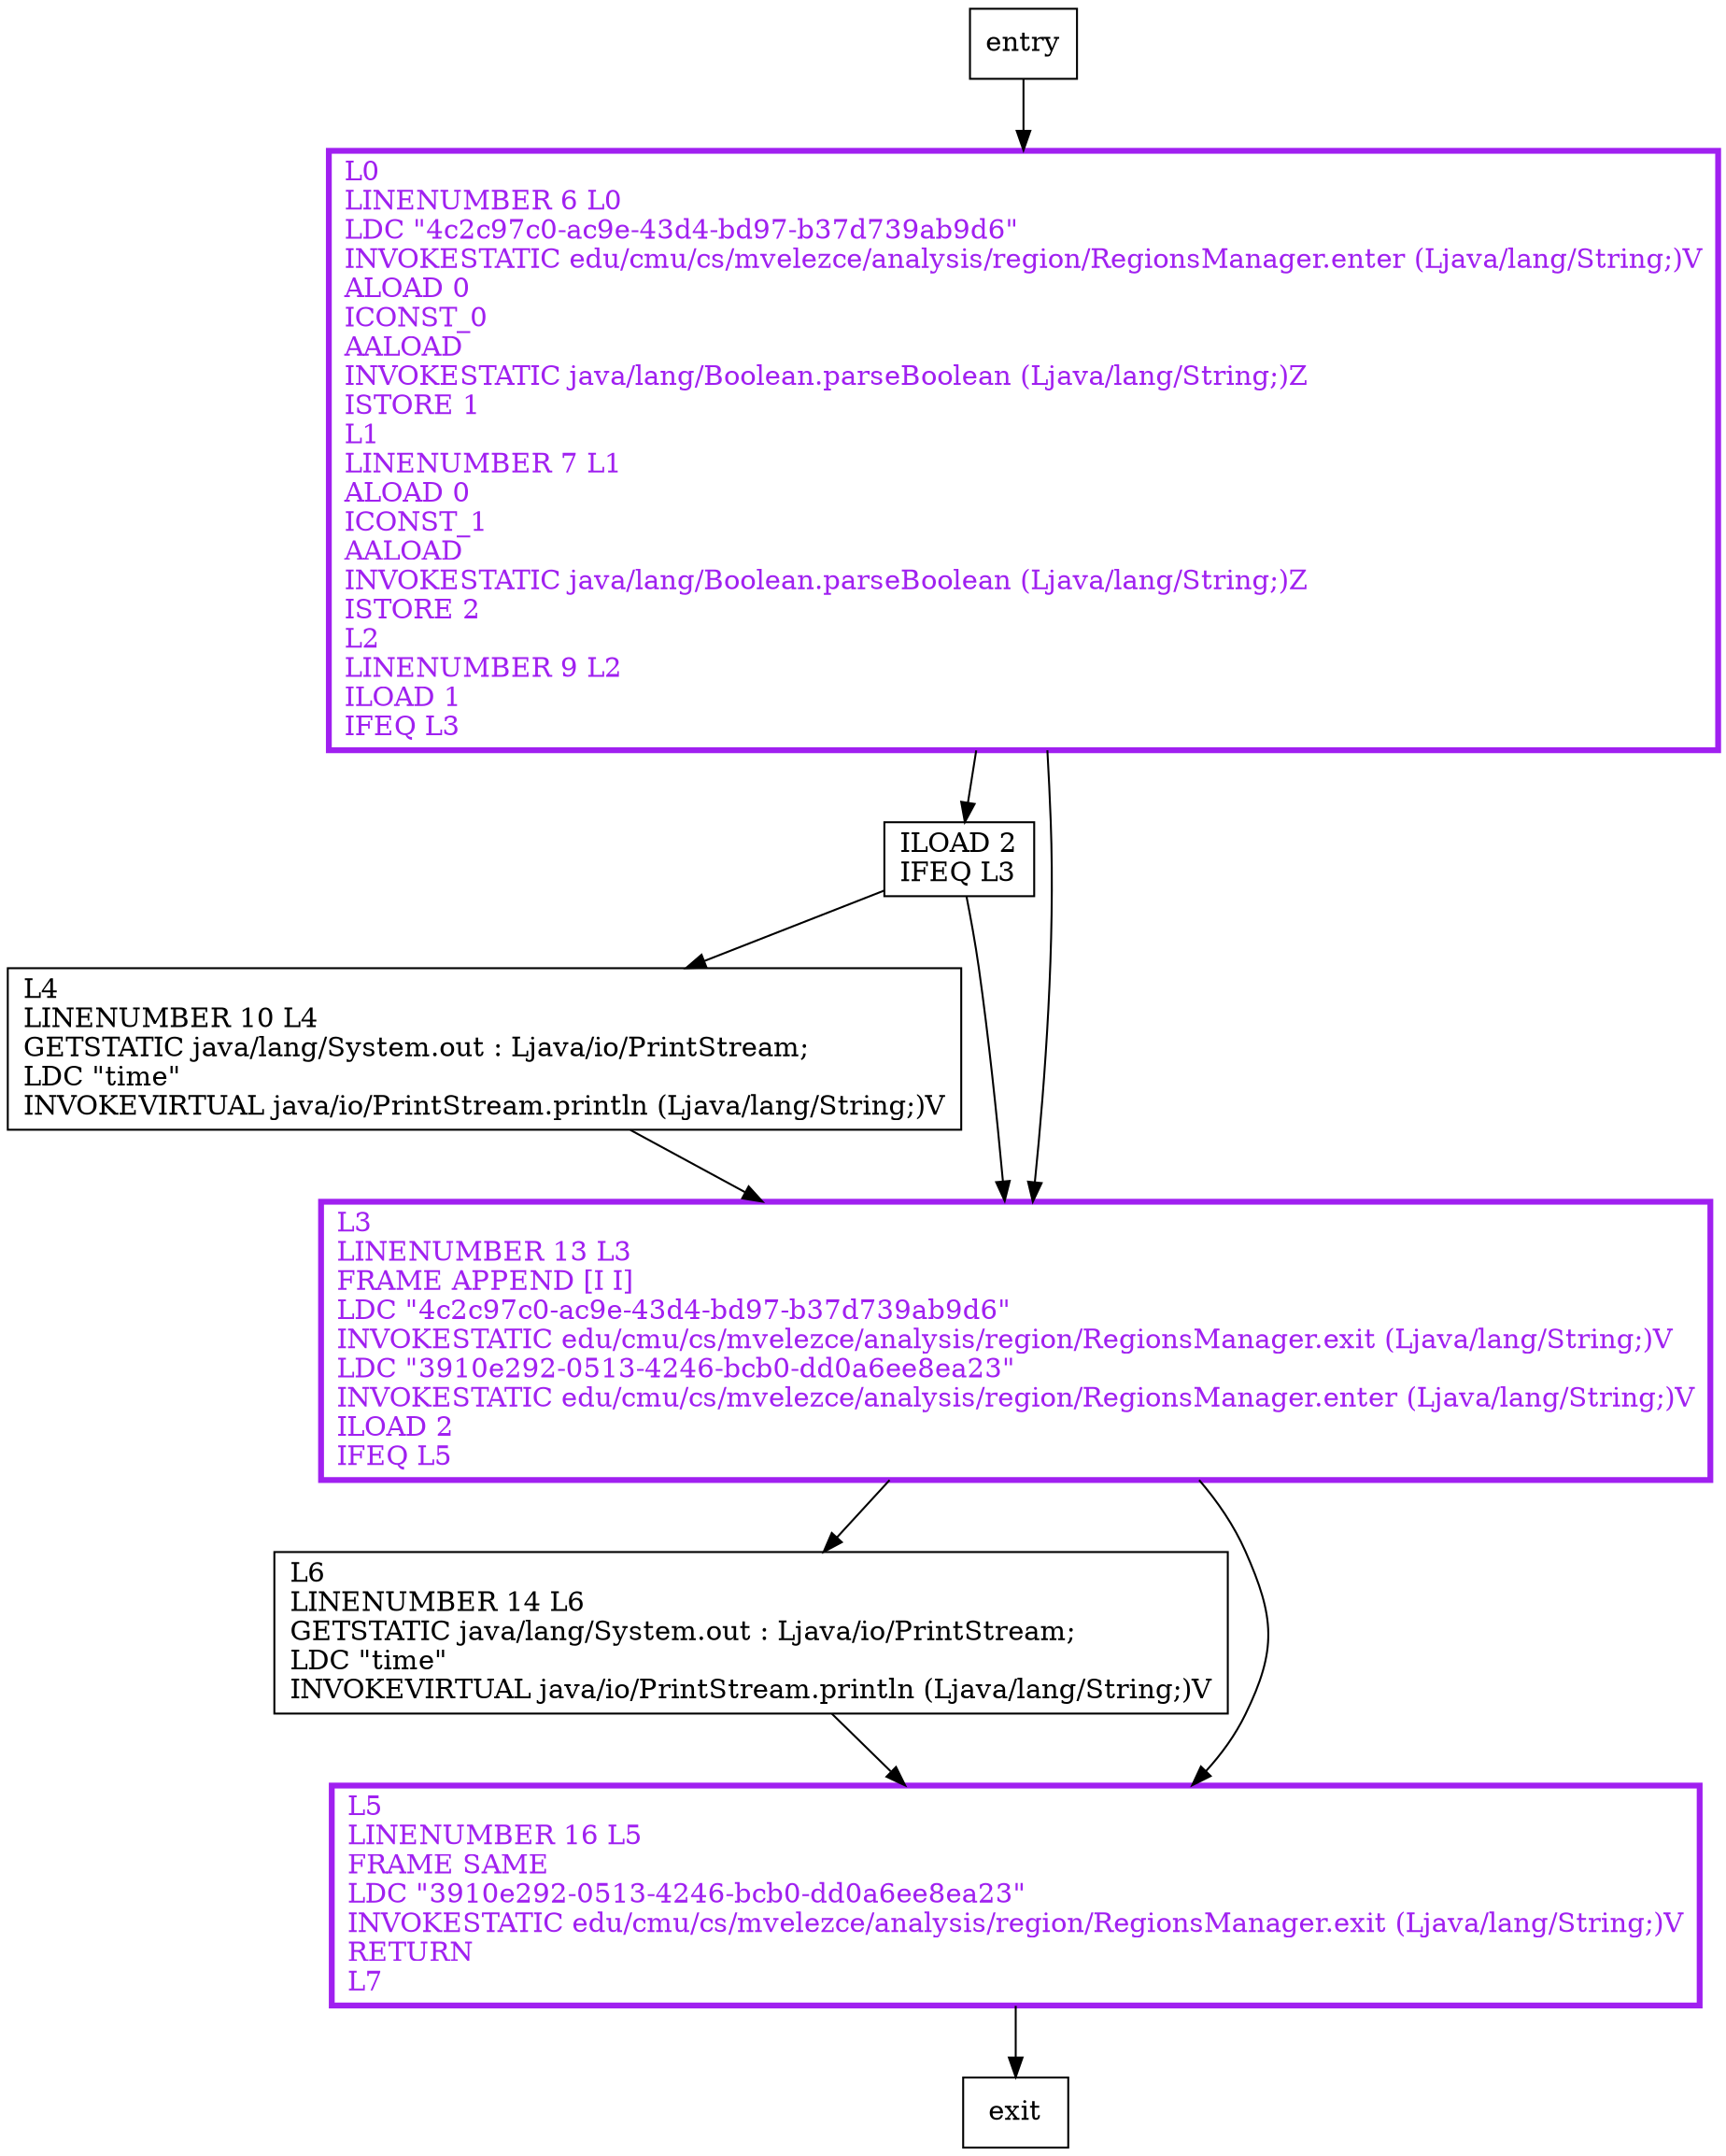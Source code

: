 digraph main {
node [shape=record];
1653634548 [label="L4\lLINENUMBER 10 L4\lGETSTATIC java/lang/System.out : Ljava/io/PrintStream;\lLDC \"time\"\lINVOKEVIRTUAL java/io/PrintStream.println (Ljava/lang/String;)V\l"];
478468106 [label="ILOAD 2\lIFEQ L3\l"];
1212782393 [label="L6\lLINENUMBER 14 L6\lGETSTATIC java/lang/System.out : Ljava/io/PrintStream;\lLDC \"time\"\lINVOKEVIRTUAL java/io/PrintStream.println (Ljava/lang/String;)V\l"];
2095803461 [label="L3\lLINENUMBER 13 L3\lFRAME APPEND [I I]\lLDC \"4c2c97c0-ac9e-43d4-bd97-b37d739ab9d6\"\lINVOKESTATIC edu/cmu/cs/mvelezce/analysis/region/RegionsManager.exit (Ljava/lang/String;)V\lLDC \"3910e292-0513-4246-bcb0-dd0a6ee8ea23\"\lINVOKESTATIC edu/cmu/cs/mvelezce/analysis/region/RegionsManager.enter (Ljava/lang/String;)V\lILOAD 2\lIFEQ L5\l"];
1916224178 [label="L5\lLINENUMBER 16 L5\lFRAME SAME\lLDC \"3910e292-0513-4246-bcb0-dd0a6ee8ea23\"\lINVOKESTATIC edu/cmu/cs/mvelezce/analysis/region/RegionsManager.exit (Ljava/lang/String;)V\lRETURN\lL7\l"];
1444912530 [label="L0\lLINENUMBER 6 L0\lLDC \"4c2c97c0-ac9e-43d4-bd97-b37d739ab9d6\"\lINVOKESTATIC edu/cmu/cs/mvelezce/analysis/region/RegionsManager.enter (Ljava/lang/String;)V\lALOAD 0\lICONST_0\lAALOAD\lINVOKESTATIC java/lang/Boolean.parseBoolean (Ljava/lang/String;)Z\lISTORE 1\lL1\lLINENUMBER 7 L1\lALOAD 0\lICONST_1\lAALOAD\lINVOKESTATIC java/lang/Boolean.parseBoolean (Ljava/lang/String;)Z\lISTORE 2\lL2\lLINENUMBER 9 L2\lILOAD 1\lIFEQ L3\l"];
entry;
exit;
entry -> 1444912530;
1653634548 -> 2095803461;
478468106 -> 1653634548;
478468106 -> 2095803461;
1212782393 -> 1916224178;
2095803461 -> 1212782393;
2095803461 -> 1916224178;
1916224178 -> exit;
1444912530 -> 478468106;
1444912530 -> 2095803461;
2095803461[fontcolor="purple", penwidth=3, color="purple"];
1916224178[fontcolor="purple", penwidth=3, color="purple"];
1444912530[fontcolor="purple", penwidth=3, color="purple"];
}
